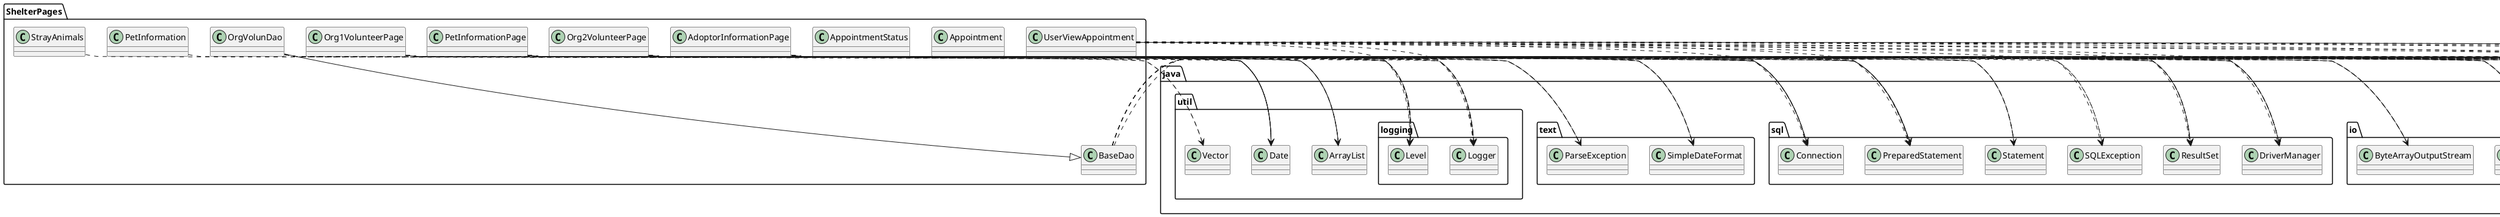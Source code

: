 @startuml
annotation java.lang.SuppressWarnings
class ShelterPages.AdoptorInformationPage
class ShelterPages.Appointment
class ShelterPages.AppointmentStatus
class ShelterPages.BaseDao
class ShelterPages.Org1VolunteerPage
class ShelterPages.Org2VolunteerPage
class ShelterPages.OrgVolunDao
class ShelterPages.PetInformation
class ShelterPages.PetInformationPage
class ShelterPages.StrayAnimals
class ShelterPages.UserViewAppointment
class SignUpPage.UserSignPage
class Tool.JTextFieldHintListener
class UserPage.UserRecipe
class java.awt.Dimension
class java.awt.Image
class java.awt.Toolkit
class java.beans.Statement
class java.io.ByteArrayOutputStream
class java.io.File
class java.io.FileInputStream
class java.sql.Connection
class java.sql.DriverManager
class java.sql.PreparedStatement
class java.sql.ResultSet
class java.sql.SQLException
class java.sql.Statement
class java.text.ParseException
class java.text.SimpleDateFormat
class java.util.ArrayList
class java.util.Date
class java.util.Vector
class java.util.logging.Level
class java.util.logging.Logger
class javax.swing.ImageIcon
class javax.swing.JFileChooser
class javax.swing.JFrame
class javax.swing.JOptionPane
class javax.swing.RowFilter
class javax.swing.table.DefaultTableModel
class javax.swing.table.TableModel
class javax.swing.table.TableRowSorter
ShelterPages.AdoptorInformationPage ..> java.lang.SuppressWarnings
ShelterPages.AdoptorInformationPage ..> Tool.JTextFieldHintListener
ShelterPages.AdoptorInformationPage ..> java.awt.Dimension
ShelterPages.AdoptorInformationPage ..> java.awt.Image
ShelterPages.AdoptorInformationPage ..> java.awt.Toolkit
ShelterPages.AdoptorInformationPage ..> java.io.ByteArrayOutputStream
ShelterPages.AdoptorInformationPage ..> java.io.File
ShelterPages.AdoptorInformationPage ..> java.io.FileInputStream
ShelterPages.AdoptorInformationPage ..> java.sql.Connection
ShelterPages.AdoptorInformationPage ..> java.sql.DriverManager
ShelterPages.AdoptorInformationPage ..> java.sql.PreparedStatement
ShelterPages.AdoptorInformationPage ..> java.sql.ResultSet
ShelterPages.AdoptorInformationPage ..> java.sql.Statement
ShelterPages.AdoptorInformationPage ..> java.text.ParseException
ShelterPages.AdoptorInformationPage ..> java.text.SimpleDateFormat
ShelterPages.AdoptorInformationPage ..> java.util.ArrayList
ShelterPages.AdoptorInformationPage ..> java.util.Date
ShelterPages.AdoptorInformationPage ..> java.util.logging.Level
ShelterPages.AdoptorInformationPage ..> java.util.logging.Logger
ShelterPages.AdoptorInformationPage ..> javax.swing.ImageIcon
ShelterPages.AdoptorInformationPage ..> javax.swing.JFileChooser
ShelterPages.AdoptorInformationPage --|> javax.swing.JFrame
ShelterPages.AdoptorInformationPage ..> javax.swing.JOptionPane
ShelterPages.AdoptorInformationPage ..> javax.swing.RowFilter
ShelterPages.AdoptorInformationPage ..> javax.swing.table.DefaultTableModel
ShelterPages.AdoptorInformationPage ..> javax.swing.table.TableModel
ShelterPages.AdoptorInformationPage ..> javax.swing.table.TableRowSorter
ShelterPages.BaseDao ..> java.sql.Connection
ShelterPages.BaseDao ..> java.sql.DriverManager
ShelterPages.BaseDao ..> java.sql.PreparedStatement
ShelterPages.BaseDao ..> java.sql.ResultSet
ShelterPages.BaseDao ..> java.sql.SQLException
ShelterPages.BaseDao ..> java.util.logging.Level
ShelterPages.BaseDao ..> java.util.logging.Logger
ShelterPages.Org1VolunteerPage ..> java.lang.SuppressWarnings
ShelterPages.Org1VolunteerPage ..> java.awt.Dimension
ShelterPages.Org1VolunteerPage ..> java.awt.Image
ShelterPages.Org1VolunteerPage ..> java.awt.Toolkit
ShelterPages.Org1VolunteerPage ..> java.io.ByteArrayOutputStream
ShelterPages.Org1VolunteerPage ..> java.io.File
ShelterPages.Org1VolunteerPage ..> java.io.FileInputStream
ShelterPages.Org1VolunteerPage ..> java.sql.Connection
ShelterPages.Org1VolunteerPage ..> java.sql.DriverManager
ShelterPages.Org1VolunteerPage ..> java.sql.PreparedStatement
ShelterPages.Org1VolunteerPage ..> java.sql.ResultSet
ShelterPages.Org1VolunteerPage ..> java.sql.Statement
ShelterPages.Org1VolunteerPage ..> java.text.ParseException
ShelterPages.Org1VolunteerPage ..> java.text.SimpleDateFormat
ShelterPages.Org1VolunteerPage ..> java.util.ArrayList
ShelterPages.Org1VolunteerPage ..> java.util.Date
ShelterPages.Org1VolunteerPage ..> java.util.Vector
ShelterPages.Org1VolunteerPage ..> java.util.logging.Level
ShelterPages.Org1VolunteerPage ..> java.util.logging.Logger
ShelterPages.Org1VolunteerPage ..> javax.swing.ImageIcon
ShelterPages.Org1VolunteerPage ..> javax.swing.JFileChooser
ShelterPages.Org1VolunteerPage --|> javax.swing.JFrame
ShelterPages.Org1VolunteerPage ..> javax.swing.JOptionPane
ShelterPages.Org1VolunteerPage ..> javax.swing.RowFilter
ShelterPages.Org1VolunteerPage ..> javax.swing.table.DefaultTableModel
ShelterPages.Org1VolunteerPage ..> javax.swing.table.TableModel
ShelterPages.Org1VolunteerPage ..> javax.swing.table.TableRowSorter
ShelterPages.Org2VolunteerPage ..> java.lang.SuppressWarnings
ShelterPages.Org2VolunteerPage ..> java.awt.Dimension
ShelterPages.Org2VolunteerPage ..> java.awt.Image
ShelterPages.Org2VolunteerPage ..> java.awt.Toolkit
ShelterPages.Org2VolunteerPage ..> java.io.ByteArrayOutputStream
ShelterPages.Org2VolunteerPage ..> java.io.File
ShelterPages.Org2VolunteerPage ..> java.io.FileInputStream
ShelterPages.Org2VolunteerPage ..> java.sql.Connection
ShelterPages.Org2VolunteerPage ..> java.sql.DriverManager
ShelterPages.Org2VolunteerPage ..> java.sql.PreparedStatement
ShelterPages.Org2VolunteerPage ..> java.sql.ResultSet
ShelterPages.Org2VolunteerPage ..> java.sql.Statement
ShelterPages.Org2VolunteerPage ..> java.text.ParseException
ShelterPages.Org2VolunteerPage ..> java.text.SimpleDateFormat
ShelterPages.Org2VolunteerPage ..> java.util.ArrayList
ShelterPages.Org2VolunteerPage ..> java.util.Date
ShelterPages.Org2VolunteerPage ..> java.util.logging.Level
ShelterPages.Org2VolunteerPage ..> java.util.logging.Logger
ShelterPages.Org2VolunteerPage ..> javax.swing.ImageIcon
ShelterPages.Org2VolunteerPage ..> javax.swing.JFileChooser
ShelterPages.Org2VolunteerPage --|> javax.swing.JFrame
ShelterPages.Org2VolunteerPage ..> javax.swing.JOptionPane
ShelterPages.Org2VolunteerPage ..> javax.swing.RowFilter
ShelterPages.Org2VolunteerPage ..> javax.swing.table.DefaultTableModel
ShelterPages.Org2VolunteerPage ..> javax.swing.table.TableModel
ShelterPages.Org2VolunteerPage ..> javax.swing.table.TableRowSorter
ShelterPages.OrgVolunDao --|> ShelterPages.BaseDao
ShelterPages.OrgVolunDao ..> java.sql.Connection
ShelterPages.OrgVolunDao ..> java.sql.PreparedStatement
ShelterPages.OrgVolunDao ..> java.sql.SQLException
ShelterPages.OrgVolunDao ..> java.util.ArrayList
ShelterPages.OrgVolunDao ..> java.util.Date
ShelterPages.OrgVolunDao ..> java.util.Vector
ShelterPages.PetInformation ..> java.util.Date
ShelterPages.PetInformationPage ..> java.lang.SuppressWarnings
ShelterPages.PetInformationPage ..> java.awt.Dimension
ShelterPages.PetInformationPage ..> java.awt.Image
ShelterPages.PetInformationPage ..> java.awt.Toolkit
ShelterPages.PetInformationPage ..> java.io.ByteArrayOutputStream
ShelterPages.PetInformationPage ..> java.io.File
ShelterPages.PetInformationPage ..> java.io.FileInputStream
ShelterPages.PetInformationPage ..> java.sql.Connection
ShelterPages.PetInformationPage ..> java.sql.DriverManager
ShelterPages.PetInformationPage ..> java.sql.PreparedStatement
ShelterPages.PetInformationPage ..> java.sql.ResultSet
ShelterPages.PetInformationPage ..> java.sql.Statement
ShelterPages.PetInformationPage ..> java.text.ParseException
ShelterPages.PetInformationPage ..> java.text.SimpleDateFormat
ShelterPages.PetInformationPage ..> java.util.ArrayList
ShelterPages.PetInformationPage ..> java.util.Date
ShelterPages.PetInformationPage ..> java.util.logging.Level
ShelterPages.PetInformationPage ..> java.util.logging.Logger
ShelterPages.PetInformationPage ..> javax.swing.ImageIcon
ShelterPages.PetInformationPage ..> javax.swing.JFileChooser
ShelterPages.PetInformationPage --|> javax.swing.JFrame
ShelterPages.PetInformationPage ..> javax.swing.JOptionPane
ShelterPages.PetInformationPage ..> javax.swing.RowFilter
ShelterPages.PetInformationPage ..> javax.swing.table.DefaultTableModel
ShelterPages.PetInformationPage ..> javax.swing.table.TableModel
ShelterPages.PetInformationPage ..> javax.swing.table.TableRowSorter
ShelterPages.StrayAnimals ..> java.util.Date
ShelterPages.UserViewAppointment ..> java.lang.SuppressWarnings
ShelterPages.UserViewAppointment ..> SignUpPage.UserSignPage
ShelterPages.UserViewAppointment ..> UserPage.UserRecipe
ShelterPages.UserViewAppointment ..> java.awt.Dimension
ShelterPages.UserViewAppointment ..> java.awt.Toolkit
ShelterPages.UserViewAppointment ..> java.beans.Statement
ShelterPages.UserViewAppointment ..> java.sql.Connection
ShelterPages.UserViewAppointment ..> java.sql.DriverManager
ShelterPages.UserViewAppointment ..> java.sql.PreparedStatement
ShelterPages.UserViewAppointment ..> java.sql.ResultSet
ShelterPages.UserViewAppointment ..> java.sql.SQLException
ShelterPages.UserViewAppointment ..> java.util.logging.Level
ShelterPages.UserViewAppointment ..> java.util.logging.Logger
ShelterPages.UserViewAppointment --|> javax.swing.JFrame
ShelterPages.UserViewAppointment ..> javax.swing.JOptionPane
@enduml